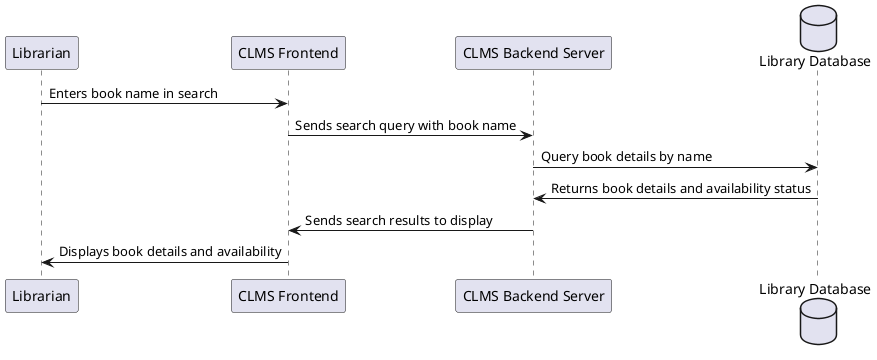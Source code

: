 @startuml
participant Librarian
participant "CLMS Frontend" as Frontend
participant "CLMS Backend Server" as Backend
database "Library Database" as Database

Librarian -> Frontend : Enters book name in search
Frontend -> Backend : Sends search query with book name
Backend -> Database : Query book details by name
Database -> Backend : Returns book details and availability status
Backend -> Frontend : Sends search results to display
Frontend -> Librarian : Displays book details and availability

@enduml